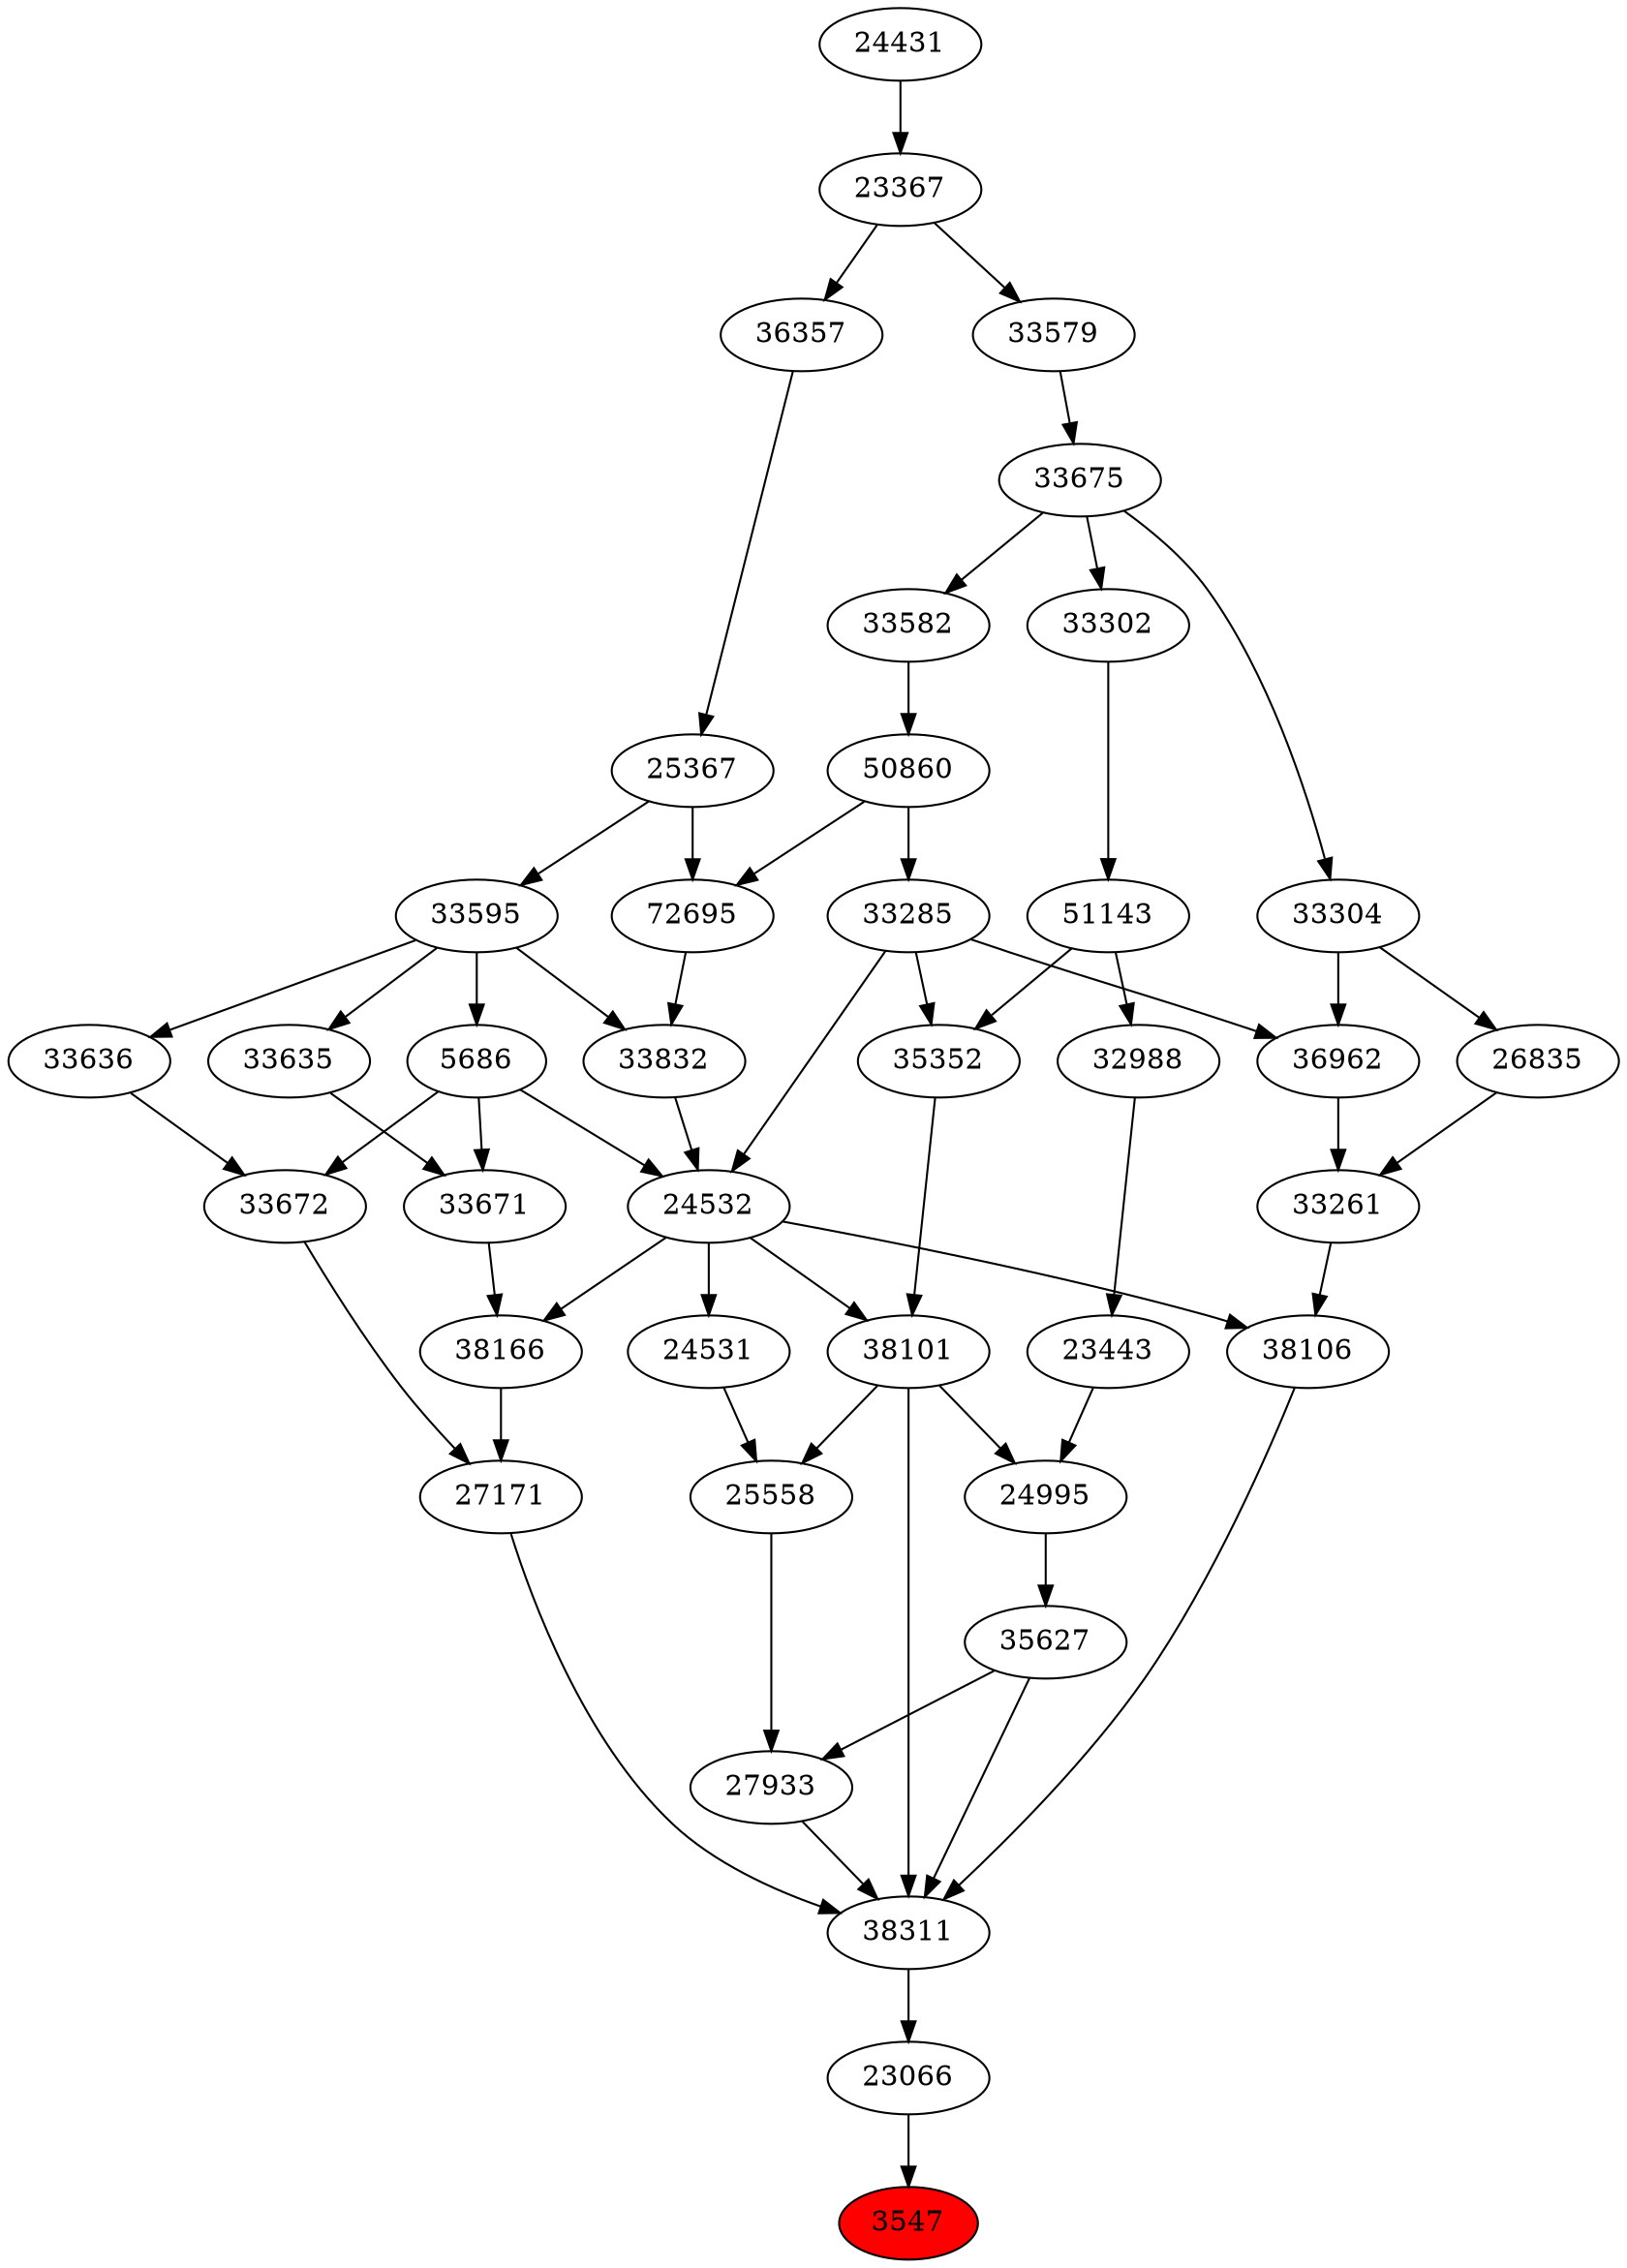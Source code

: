 strict digraph{ 
3547 [label="3547" fillcolor=red style=filled]
23066 -> 3547
23066 [label="23066"]
38311 -> 23066
38311 [label="38311"]
27933 -> 38311
35627 -> 38311
27171 -> 38311
38101 -> 38311
38106 -> 38311
27933 [label="27933"]
35627 -> 27933
25558 -> 27933
35627 [label="35627"]
24995 -> 35627
27171 [label="27171"]
33672 -> 27171
38166 -> 27171
38101 [label="38101"]
24532 -> 38101
35352 -> 38101
38106 [label="38106"]
33261 -> 38106
24532 -> 38106
25558 [label="25558"]
24531 -> 25558
38101 -> 25558
24995 [label="24995"]
23443 -> 24995
38101 -> 24995
33672 [label="33672"]
33636 -> 33672
5686 -> 33672
38166 [label="38166"]
24532 -> 38166
33671 -> 38166
24532 [label="24532"]
33285 -> 24532
5686 -> 24532
33832 -> 24532
35352 [label="35352"]
33285 -> 35352
51143 -> 35352
33261 [label="33261"]
36962 -> 33261
26835 -> 33261
24531 [label="24531"]
24532 -> 24531
23443 [label="23443"]
32988 -> 23443
33636 [label="33636"]
33595 -> 33636
5686 [label="5686"]
33595 -> 5686
33671 [label="33671"]
5686 -> 33671
33635 -> 33671
33285 [label="33285"]
50860 -> 33285
33832 [label="33832"]
72695 -> 33832
33595 -> 33832
51143 [label="51143"]
33302 -> 51143
36962 [label="36962"]
33285 -> 36962
33304 -> 36962
26835 [label="26835"]
33304 -> 26835
32988 [label="32988"]
51143 -> 32988
33595 [label="33595"]
25367 -> 33595
33635 [label="33635"]
33595 -> 33635
50860 [label="50860"]
33582 -> 50860
72695 [label="72695"]
50860 -> 72695
25367 -> 72695
33302 [label="33302"]
33675 -> 33302
33304 [label="33304"]
33675 -> 33304
25367 [label="25367"]
36357 -> 25367
33582 [label="33582"]
33675 -> 33582
33675 [label="33675"]
33579 -> 33675
36357 [label="36357"]
23367 -> 36357
33579 [label="33579"]
23367 -> 33579
23367 [label="23367"]
24431 -> 23367
24431 [label="24431"]
}